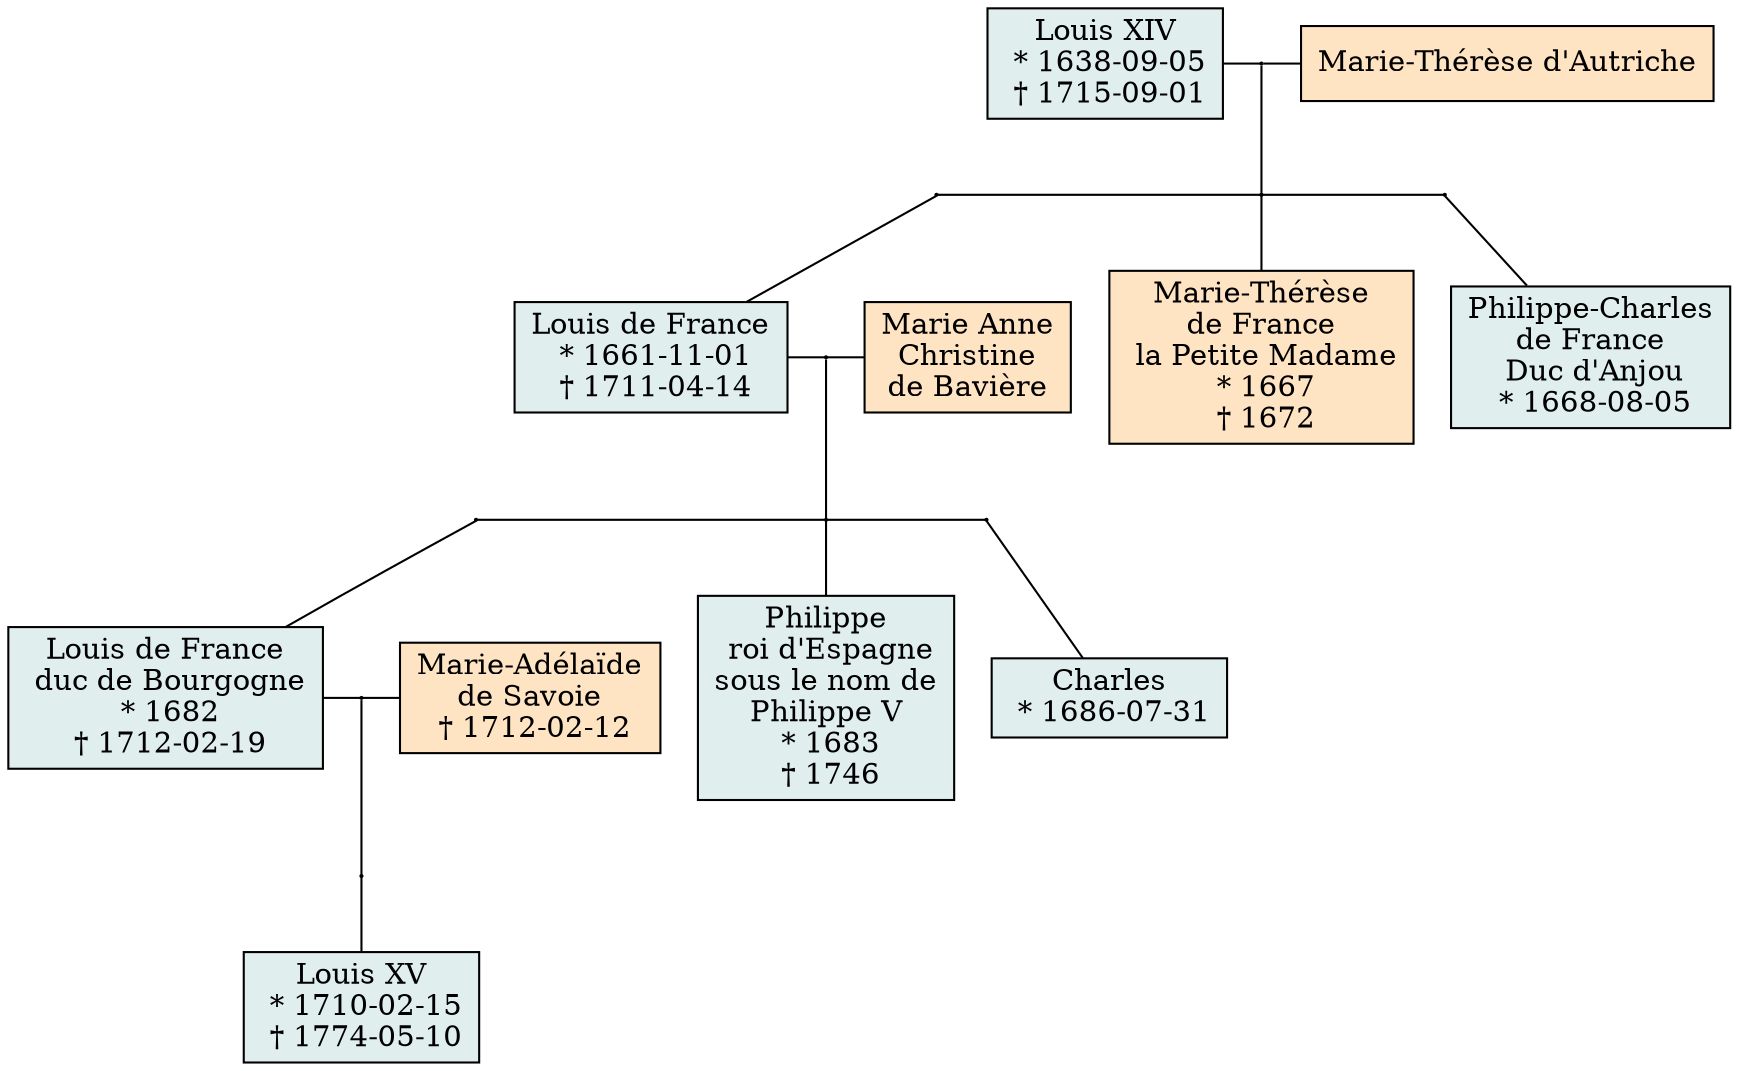 digraph {
	node [shape=box];
	edge [dir=none];

	LouisXIV[label="Louis XIV\n * 1638-09-05\n † 1715-09-01",style=filled,fillcolor=azure2];
	MarieThrsedAutriche[label="Marie-Thérèse d'Autriche",style=filled,fillcolor=bisque];
	Louis1661[label="Louis de France\n * 1661-11-01\n † 1711-04-14",style=filled,fillcolor=azure2];
	MarieThrsendeFrance[label="Marie-Thérèse\nde France\n la Petite Madame\n * 1667\n † 1672",style=filled,fillcolor=bisque];
	PhilippeCharlesndeFrance[label="Philippe-Charles\nde France\n Duc d'Anjou\n * 1668-08-05",style=filled,fillcolor=azure2];
	MarieAnnenChristinendeBavire[label="Marie Anne\nChristine\nde Bavière",style=filled,fillcolor=bisque];
	Louis1682[label="Louis de France\n duc de Bourgogne\n * 1682\n † 1712-02-19",style=filled,fillcolor=azure2];
	Philippe[label="Philippe\n roi d'Espagne\nsous le nom de\nPhilippe V\n * 1683\n † 1746",style=filled,fillcolor=azure2];
	Charles[label="Charles\n * 1686-07-31",style=filled,fillcolor=azure2];
	MarieAdladendeSavoie[label="Marie-Adélaïde\nde Savoie\n † 1712-02-12",style=filled,fillcolor=bisque];
	LouisXV[label="Louis XV\n * 1710-02-15\n † 1774-05-10",style=filled,fillcolor=azure2];
	node[shape=circle,label="",height=0.01,width=0.01]

	{ rank=same;
		LouisXIV -> h0 -> MarieThrsedAutriche;
	}
	{ rank=same;
		h0_0 -> h0_1 -> h0_2;
	}
		h0 -> h0_1;
		h0_0 -> Louis1661;
		h0_1 -> MarieThrsendeFrance;
		h0_2 -> PhilippeCharlesndeFrance;
	{ rank=same;
		Louis1661 -> h1 -> MarieAnnenChristinendeBavire;
		MarieAnnenChristinendeBavire -> MarieThrsendeFrance [style=invis];
		MarieThrsendeFrance -> PhilippeCharlesndeFrance [style=invis];
	}
	{ rank=same;
		h1_0 -> h1_1 -> h1_2;
	}
		h1 -> h1_1;
		h1_0 -> Louis1682;
		h1_1 -> Philippe;
		h1_2 -> Charles;
	{ rank=same;
		Louis1682 -> h2 -> MarieAdladendeSavoie;
		MarieAdladendeSavoie -> Philippe [style=invis];
		Philippe -> Charles [style=invis];
	}
	{ rank=same;
		h2_0;
	}
		h2 -> h2_0;
		h2_0 -> LouisXV;
	{ rank=same;
	}
	{ rank=same;
	}
}
